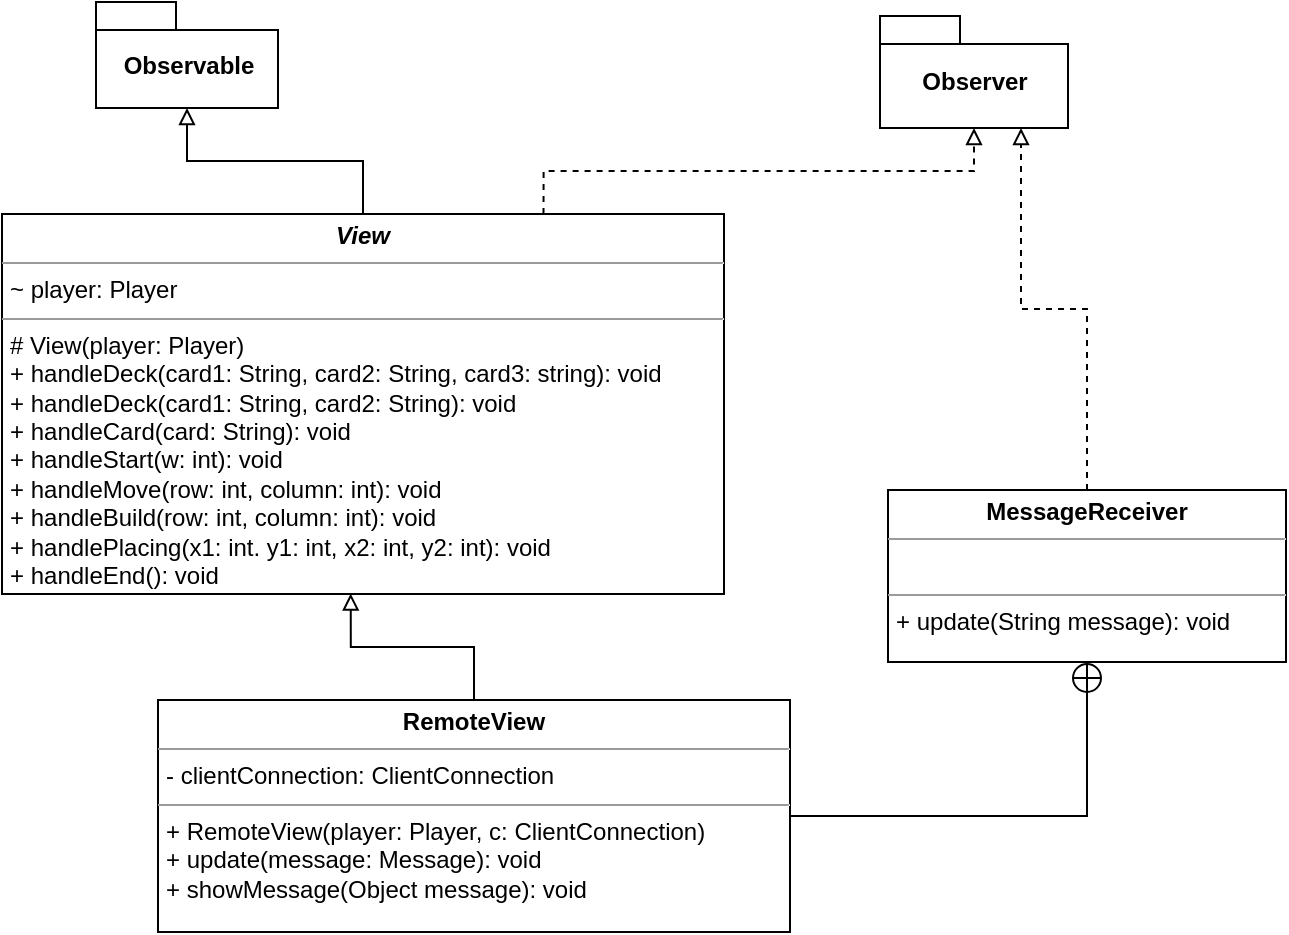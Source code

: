 <mxfile version="12.9.13" type="device"><diagram id="2RpB6Q8Hb1Ea56VlxBlj" name="Pagina-1"><mxGraphModel dx="954" dy="552" grid="0" gridSize="10" guides="1" tooltips="1" connect="1" arrows="1" fold="1" page="1" pageScale="1" pageWidth="827" pageHeight="500" math="0" shadow="0"><root><mxCell id="0"/><mxCell id="1" parent="0"/><mxCell id="C5JAr3qkBTJ937xgXOFH-6" style="edgeStyle=orthogonalEdgeStyle;rounded=0;orthogonalLoop=1;jettySize=auto;html=1;entryX=0.5;entryY=1;entryDx=0;entryDy=0;entryPerimeter=0;endArrow=block;endFill=0;" edge="1" parent="1" source="C5JAr3qkBTJ937xgXOFH-3" target="C5JAr3qkBTJ937xgXOFH-4"><mxGeometry relative="1" as="geometry"/></mxCell><mxCell id="C5JAr3qkBTJ937xgXOFH-7" style="edgeStyle=orthogonalEdgeStyle;rounded=0;orthogonalLoop=1;jettySize=auto;html=1;exitX=0.75;exitY=0;exitDx=0;exitDy=0;endArrow=block;endFill=0;dashed=1;" edge="1" parent="1" source="C5JAr3qkBTJ937xgXOFH-3" target="C5JAr3qkBTJ937xgXOFH-5"><mxGeometry relative="1" as="geometry"/></mxCell><mxCell id="C5JAr3qkBTJ937xgXOFH-3" value="&lt;p style=&quot;margin: 0px ; margin-top: 4px ; text-align: center&quot;&gt;&lt;b&gt;&lt;i&gt;View&lt;/i&gt;&lt;/b&gt;&lt;/p&gt;&lt;hr size=&quot;1&quot;&gt;&lt;p style=&quot;margin: 0px ; margin-left: 4px&quot;&gt;&lt;span style=&quot;font-family: &amp;#34;arial&amp;#34; , &amp;#34;helvetica neue&amp;#34; , &amp;#34;helvetica&amp;#34; , sans-serif&quot;&gt;~ player: Player&lt;/span&gt;&lt;br&gt;&lt;/p&gt;&lt;hr size=&quot;1&quot;&gt;&lt;p style=&quot;margin: 0px ; margin-left: 4px&quot;&gt;# View(player: Player)&lt;/p&gt;&lt;p style=&quot;margin: 0px ; margin-left: 4px&quot;&gt;+ handleDeck(card1: String, card2: String, card3: string): void&lt;/p&gt;&lt;p style=&quot;margin: 0px ; margin-left: 4px&quot;&gt;+ handleDeck(card1: String, card2: String): void&lt;/p&gt;&lt;p style=&quot;margin: 0px ; margin-left: 4px&quot;&gt;+ handleCard(card: String): void&lt;/p&gt;&lt;p style=&quot;margin: 0px ; margin-left: 4px&quot;&gt;+ handleStart(w: int): void&lt;/p&gt;&lt;p style=&quot;margin: 0px ; margin-left: 4px&quot;&gt;+ handleMove(row: int, column: int): void&lt;/p&gt;&lt;p style=&quot;margin: 0px ; margin-left: 4px&quot;&gt;+ handleBuild(row: int, column: int): void&lt;/p&gt;&lt;p style=&quot;margin: 0px ; margin-left: 4px&quot;&gt;+ handlePlacing(x1: int. y1: int, x2: int, y2: int): void&lt;/p&gt;&lt;p style=&quot;margin: 0px ; margin-left: 4px&quot;&gt;+ handleEnd(): void&lt;/p&gt;" style="verticalAlign=top;align=left;overflow=fill;fontSize=12;fontFamily=Helvetica;html=1;" vertex="1" parent="1"><mxGeometry x="146" y="121" width="361" height="190" as="geometry"/></mxCell><mxCell id="C5JAr3qkBTJ937xgXOFH-4" value="Observable" style="shape=folder;fontStyle=1;spacingTop=10;tabWidth=40;tabHeight=14;tabPosition=left;html=1;" vertex="1" parent="1"><mxGeometry x="193" y="15" width="91" height="53" as="geometry"/></mxCell><mxCell id="C5JAr3qkBTJ937xgXOFH-5" value="Observer" style="shape=folder;fontStyle=1;spacingTop=10;tabWidth=40;tabHeight=14;tabPosition=left;html=1;" vertex="1" parent="1"><mxGeometry x="585" y="22" width="94" height="56" as="geometry"/></mxCell><mxCell id="C5JAr3qkBTJ937xgXOFH-9" style="edgeStyle=orthogonalEdgeStyle;rounded=0;orthogonalLoop=1;jettySize=auto;html=1;entryX=0.483;entryY=0.999;entryDx=0;entryDy=0;entryPerimeter=0;endArrow=block;endFill=0;" edge="1" parent="1" source="C5JAr3qkBTJ937xgXOFH-8" target="C5JAr3qkBTJ937xgXOFH-3"><mxGeometry relative="1" as="geometry"/></mxCell><mxCell id="C5JAr3qkBTJ937xgXOFH-14" style="edgeStyle=orthogonalEdgeStyle;rounded=0;orthogonalLoop=1;jettySize=auto;html=1;endArrow=circlePlus;endFill=0;" edge="1" parent="1" source="C5JAr3qkBTJ937xgXOFH-8" target="C5JAr3qkBTJ937xgXOFH-10"><mxGeometry relative="1" as="geometry"/></mxCell><mxCell id="C5JAr3qkBTJ937xgXOFH-8" value="&lt;p style=&quot;margin: 0px ; margin-top: 4px ; text-align: center&quot;&gt;&lt;b&gt;RemoteView&lt;/b&gt;&lt;/p&gt;&lt;hr size=&quot;1&quot;&gt;&lt;p style=&quot;margin: 0px ; margin-left: 4px&quot;&gt;- clientConnection: ClientConnection&lt;/p&gt;&lt;hr size=&quot;1&quot;&gt;&lt;p style=&quot;margin: 0px ; margin-left: 4px&quot;&gt;+ RemoteView(player: Player, c: ClientConnection)&lt;/p&gt;&lt;p style=&quot;margin: 0px ; margin-left: 4px&quot;&gt;+ update(message: Message): void&lt;/p&gt;&lt;p style=&quot;margin: 0px ; margin-left: 4px&quot;&gt;+ showMessage(Object message): void&lt;/p&gt;" style="verticalAlign=top;align=left;overflow=fill;fontSize=12;fontFamily=Helvetica;html=1;" vertex="1" parent="1"><mxGeometry x="224" y="364" width="316" height="116" as="geometry"/></mxCell><mxCell id="C5JAr3qkBTJ937xgXOFH-13" style="edgeStyle=orthogonalEdgeStyle;rounded=0;orthogonalLoop=1;jettySize=auto;html=1;entryX=0.75;entryY=1;entryDx=0;entryDy=0;entryPerimeter=0;endArrow=block;endFill=0;dashed=1;" edge="1" parent="1" source="C5JAr3qkBTJ937xgXOFH-10" target="C5JAr3qkBTJ937xgXOFH-5"><mxGeometry relative="1" as="geometry"/></mxCell><mxCell id="C5JAr3qkBTJ937xgXOFH-10" value="&lt;p style=&quot;margin: 0px ; margin-top: 4px ; text-align: center&quot;&gt;&lt;b&gt;MessageReceiver&lt;/b&gt;&lt;/p&gt;&lt;hr size=&quot;1&quot;&gt;&lt;p style=&quot;margin: 0px ; margin-left: 4px&quot;&gt;&lt;br&gt;&lt;/p&gt;&lt;hr size=&quot;1&quot;&gt;&lt;p style=&quot;margin: 0px ; margin-left: 4px&quot;&gt;+ update(String message): void&lt;/p&gt;" style="verticalAlign=top;align=left;overflow=fill;fontSize=12;fontFamily=Helvetica;html=1;" vertex="1" parent="1"><mxGeometry x="589" y="259" width="199" height="86" as="geometry"/></mxCell></root></mxGraphModel></diagram></mxfile>
